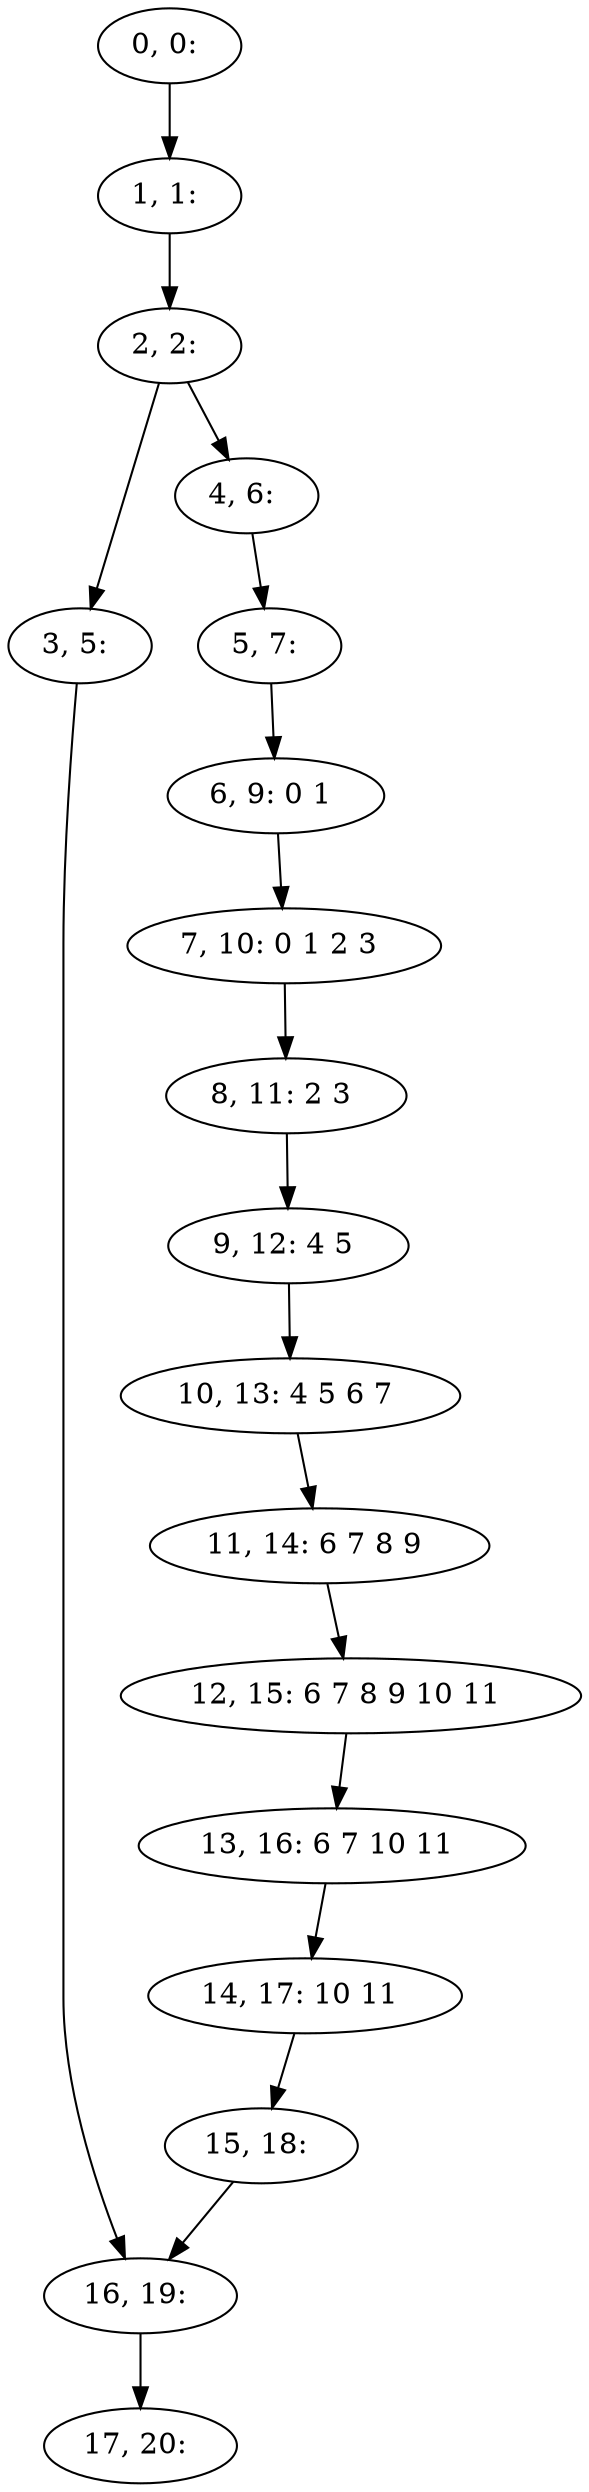 digraph G {
0[label="0, 0: "];
1[label="1, 1: "];
2[label="2, 2: "];
3[label="3, 5: "];
4[label="4, 6: "];
5[label="5, 7: "];
6[label="6, 9: 0 1 "];
7[label="7, 10: 0 1 2 3 "];
8[label="8, 11: 2 3 "];
9[label="9, 12: 4 5 "];
10[label="10, 13: 4 5 6 7 "];
11[label="11, 14: 6 7 8 9 "];
12[label="12, 15: 6 7 8 9 10 11 "];
13[label="13, 16: 6 7 10 11 "];
14[label="14, 17: 10 11 "];
15[label="15, 18: "];
16[label="16, 19: "];
17[label="17, 20: "];
0->1 ;
1->2 ;
2->3 ;
2->4 ;
3->16 ;
4->5 ;
5->6 ;
6->7 ;
7->8 ;
8->9 ;
9->10 ;
10->11 ;
11->12 ;
12->13 ;
13->14 ;
14->15 ;
15->16 ;
16->17 ;
}
